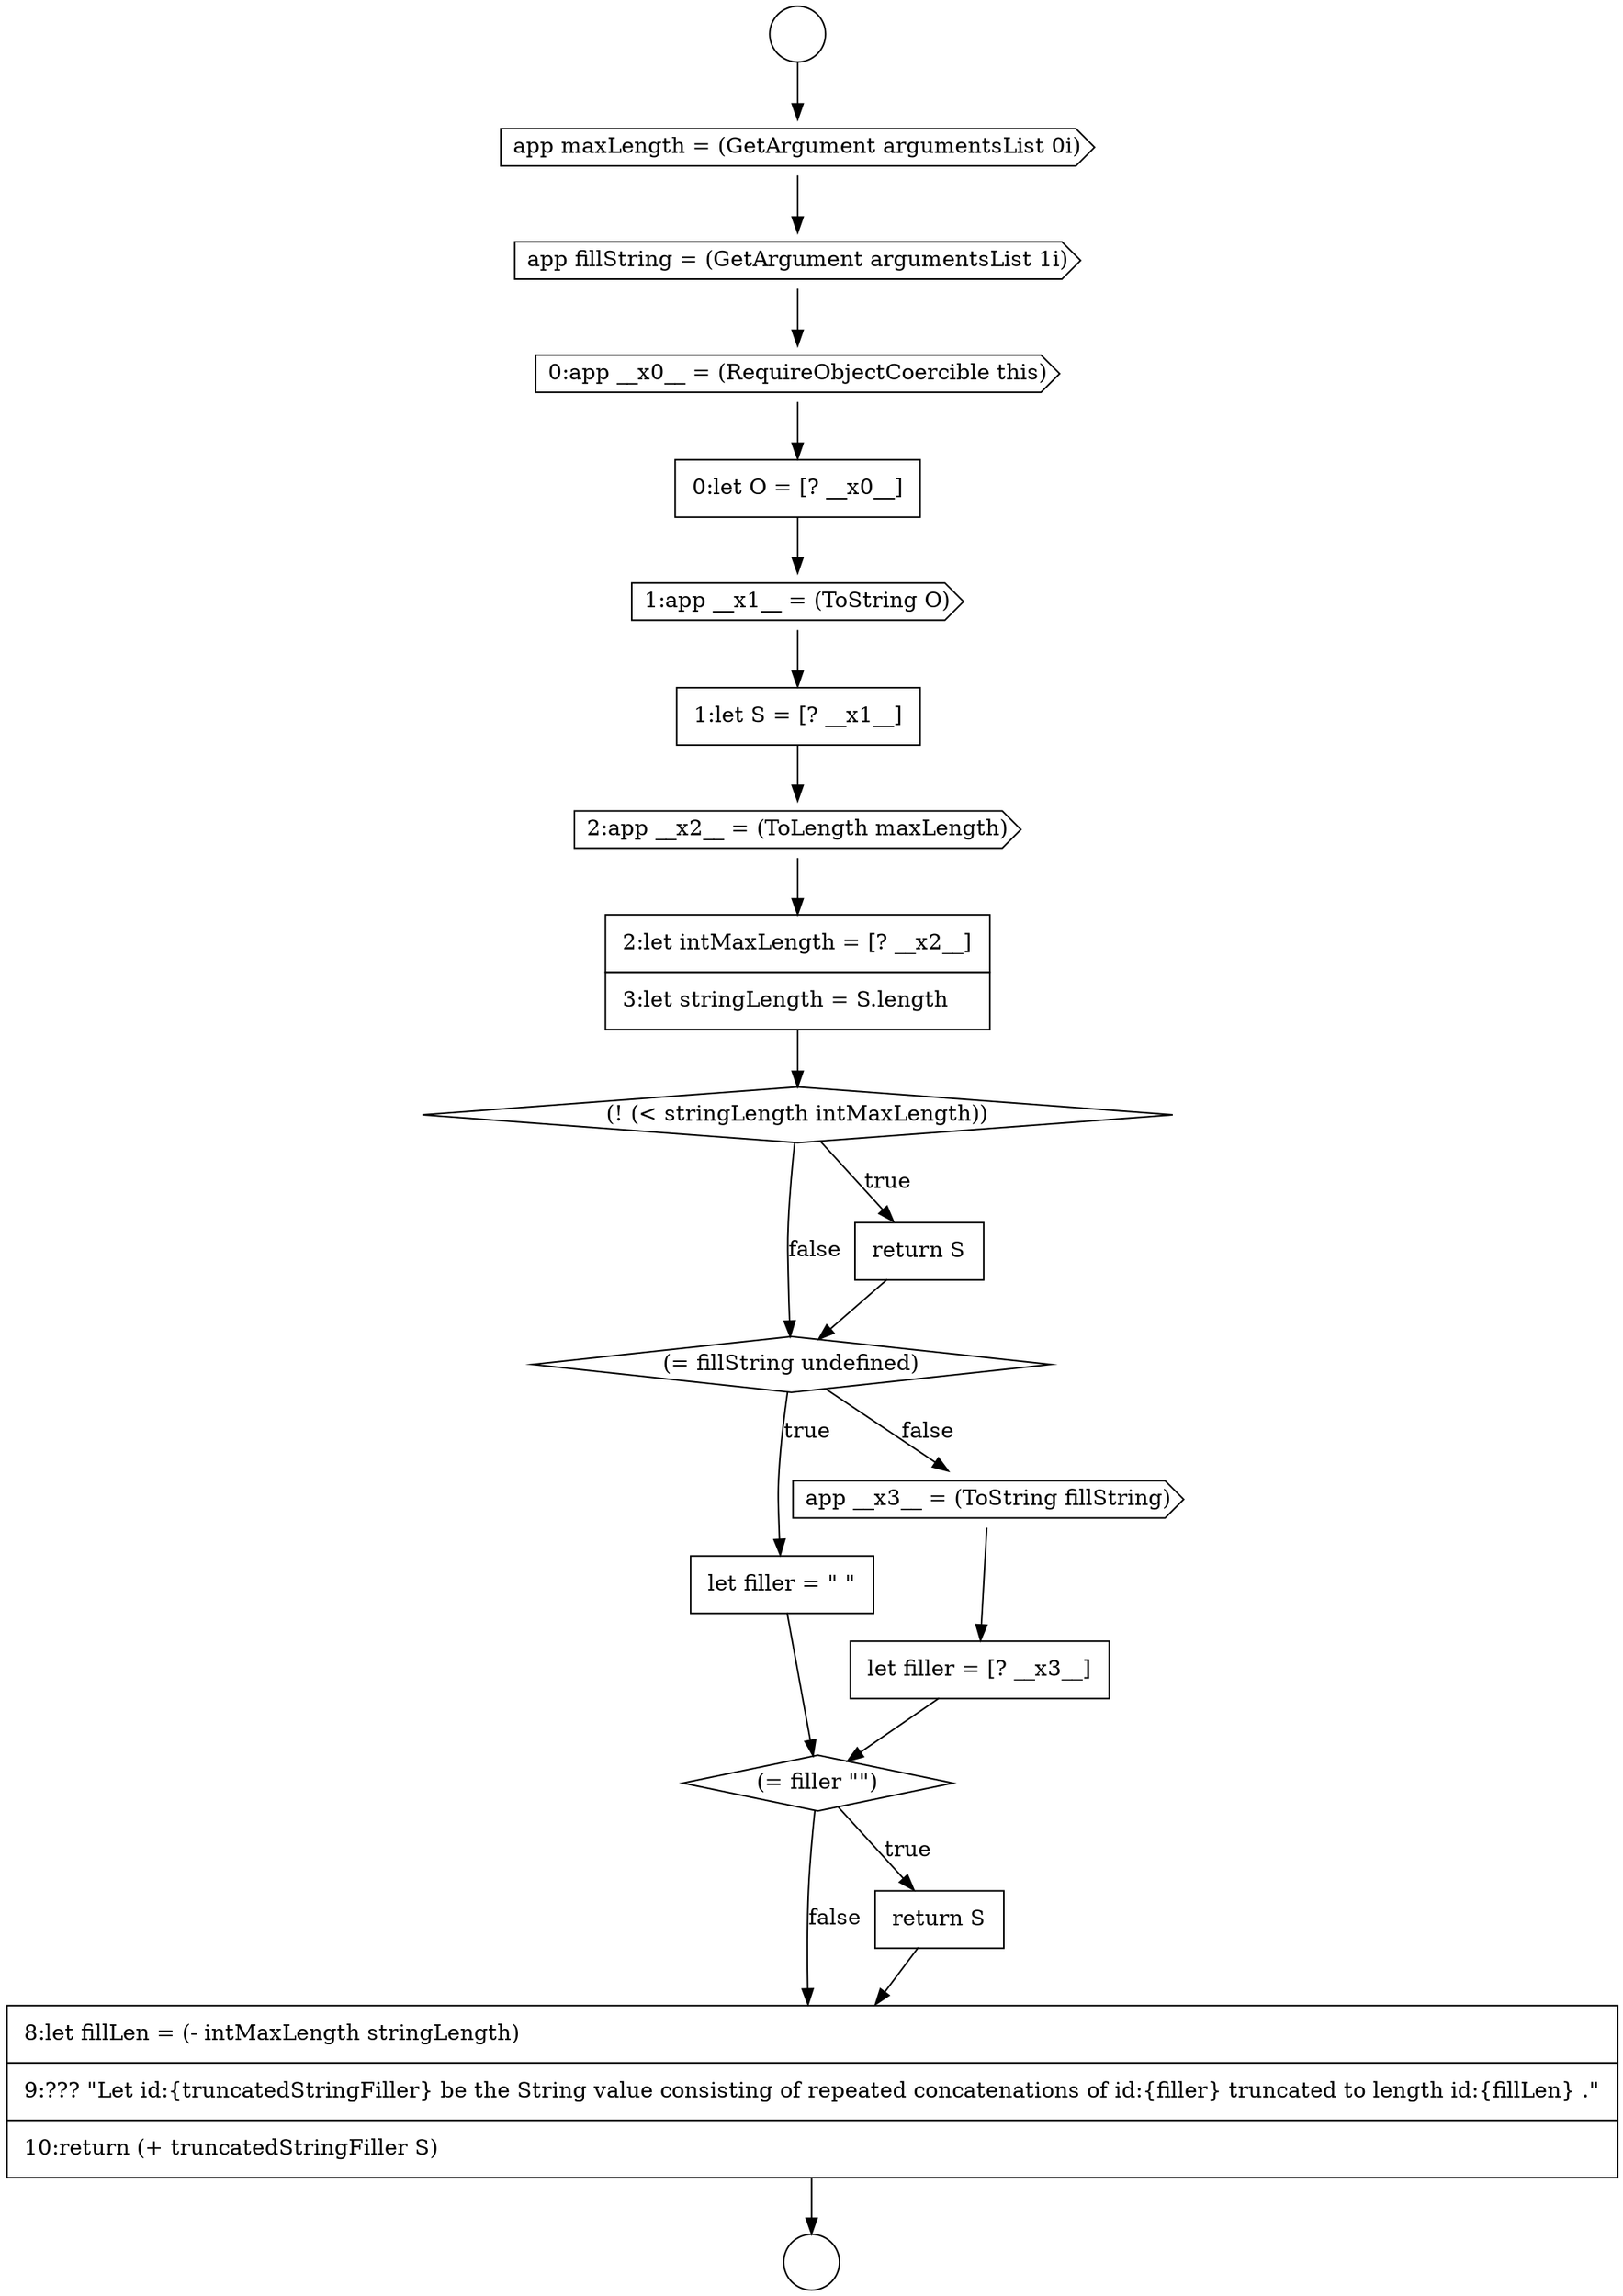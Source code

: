 digraph {
  node13341 [shape=none, margin=0, label=<<font color="black">
    <table border="0" cellborder="1" cellspacing="0" cellpadding="10">
      <tr><td align="left">let filler = &quot; &quot;</td></tr>
    </table>
  </font>> color="black" fillcolor="white" style=filled]
  node13346 [shape=none, margin=0, label=<<font color="black">
    <table border="0" cellborder="1" cellspacing="0" cellpadding="10">
      <tr><td align="left">8:let fillLen = (- intMaxLength stringLength)</td></tr>
      <tr><td align="left">9:??? &quot;Let id:{truncatedStringFiller} be the String value consisting of repeated concatenations of id:{filler} truncated to length id:{fillLen} .&quot;</td></tr>
      <tr><td align="left">10:return (+ truncatedStringFiller S)</td></tr>
    </table>
  </font>> color="black" fillcolor="white" style=filled]
  node13332 [shape=cds, label=<<font color="black">0:app __x0__ = (RequireObjectCoercible this)</font>> color="black" fillcolor="white" style=filled]
  node13337 [shape=none, margin=0, label=<<font color="black">
    <table border="0" cellborder="1" cellspacing="0" cellpadding="10">
      <tr><td align="left">2:let intMaxLength = [? __x2__]</td></tr>
      <tr><td align="left">3:let stringLength = S.length</td></tr>
    </table>
  </font>> color="black" fillcolor="white" style=filled]
  node13335 [shape=none, margin=0, label=<<font color="black">
    <table border="0" cellborder="1" cellspacing="0" cellpadding="10">
      <tr><td align="left">1:let S = [? __x1__]</td></tr>
    </table>
  </font>> color="black" fillcolor="white" style=filled]
  node13344 [shape=diamond, label=<<font color="black">(= filler &quot;&quot;)</font>> color="black" fillcolor="white" style=filled]
  node13340 [shape=diamond, label=<<font color="black">(= fillString undefined)</font>> color="black" fillcolor="white" style=filled]
  node13338 [shape=diamond, label=<<font color="black">(! (&lt; stringLength intMaxLength))</font>> color="black" fillcolor="white" style=filled]
  node13342 [shape=cds, label=<<font color="black">app __x3__ = (ToString fillString)</font>> color="black" fillcolor="white" style=filled]
  node13328 [shape=circle label=" " color="black" fillcolor="white" style=filled]
  node13329 [shape=circle label=" " color="black" fillcolor="white" style=filled]
  node13331 [shape=cds, label=<<font color="black">app fillString = (GetArgument argumentsList 1i)</font>> color="black" fillcolor="white" style=filled]
  node13336 [shape=cds, label=<<font color="black">2:app __x2__ = (ToLength maxLength)</font>> color="black" fillcolor="white" style=filled]
  node13343 [shape=none, margin=0, label=<<font color="black">
    <table border="0" cellborder="1" cellspacing="0" cellpadding="10">
      <tr><td align="left">let filler = [? __x3__]</td></tr>
    </table>
  </font>> color="black" fillcolor="white" style=filled]
  node13334 [shape=cds, label=<<font color="black">1:app __x1__ = (ToString O)</font>> color="black" fillcolor="white" style=filled]
  node13339 [shape=none, margin=0, label=<<font color="black">
    <table border="0" cellborder="1" cellspacing="0" cellpadding="10">
      <tr><td align="left">return S</td></tr>
    </table>
  </font>> color="black" fillcolor="white" style=filled]
  node13330 [shape=cds, label=<<font color="black">app maxLength = (GetArgument argumentsList 0i)</font>> color="black" fillcolor="white" style=filled]
  node13345 [shape=none, margin=0, label=<<font color="black">
    <table border="0" cellborder="1" cellspacing="0" cellpadding="10">
      <tr><td align="left">return S</td></tr>
    </table>
  </font>> color="black" fillcolor="white" style=filled]
  node13333 [shape=none, margin=0, label=<<font color="black">
    <table border="0" cellborder="1" cellspacing="0" cellpadding="10">
      <tr><td align="left">0:let O = [? __x0__]</td></tr>
    </table>
  </font>> color="black" fillcolor="white" style=filled]
  node13331 -> node13332 [ color="black"]
  node13339 -> node13340 [ color="black"]
  node13332 -> node13333 [ color="black"]
  node13334 -> node13335 [ color="black"]
  node13345 -> node13346 [ color="black"]
  node13333 -> node13334 [ color="black"]
  node13341 -> node13344 [ color="black"]
  node13330 -> node13331 [ color="black"]
  node13343 -> node13344 [ color="black"]
  node13337 -> node13338 [ color="black"]
  node13344 -> node13345 [label=<<font color="black">true</font>> color="black"]
  node13344 -> node13346 [label=<<font color="black">false</font>> color="black"]
  node13336 -> node13337 [ color="black"]
  node13335 -> node13336 [ color="black"]
  node13342 -> node13343 [ color="black"]
  node13340 -> node13341 [label=<<font color="black">true</font>> color="black"]
  node13340 -> node13342 [label=<<font color="black">false</font>> color="black"]
  node13328 -> node13330 [ color="black"]
  node13338 -> node13339 [label=<<font color="black">true</font>> color="black"]
  node13338 -> node13340 [label=<<font color="black">false</font>> color="black"]
  node13346 -> node13329 [ color="black"]
}
